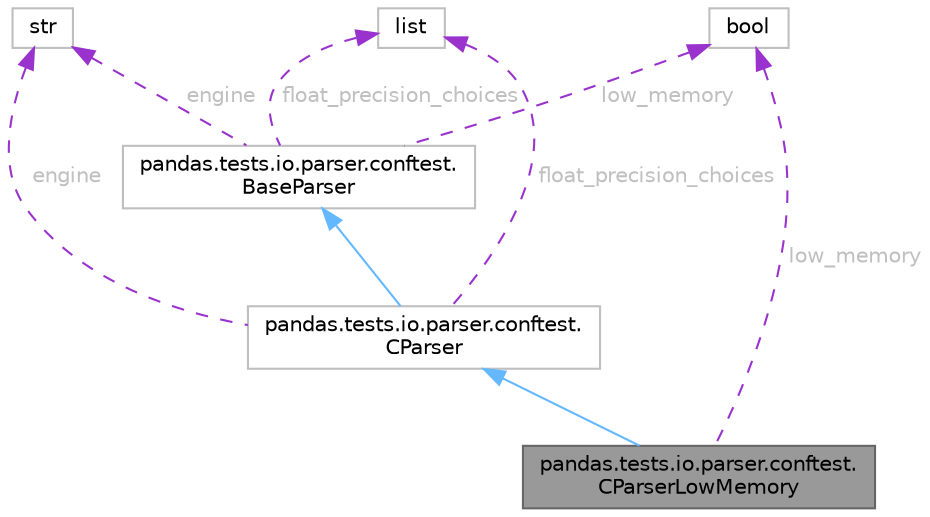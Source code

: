 digraph "pandas.tests.io.parser.conftest.CParserLowMemory"
{
 // LATEX_PDF_SIZE
  bgcolor="transparent";
  edge [fontname=Helvetica,fontsize=10,labelfontname=Helvetica,labelfontsize=10];
  node [fontname=Helvetica,fontsize=10,shape=box,height=0.2,width=0.4];
  Node1 [id="Node000001",label="pandas.tests.io.parser.conftest.\lCParserLowMemory",height=0.2,width=0.4,color="gray40", fillcolor="grey60", style="filled", fontcolor="black",tooltip=" "];
  Node2 -> Node1 [id="edge9_Node000001_Node000002",dir="back",color="steelblue1",style="solid",tooltip=" "];
  Node2 [id="Node000002",label="pandas.tests.io.parser.conftest.\lCParser",height=0.2,width=0.4,color="grey75", fillcolor="white", style="filled",URL="$dc/da6/classpandas_1_1tests_1_1io_1_1parser_1_1conftest_1_1CParser.html",tooltip=" "];
  Node3 -> Node2 [id="edge10_Node000002_Node000003",dir="back",color="steelblue1",style="solid",tooltip=" "];
  Node3 [id="Node000003",label="pandas.tests.io.parser.conftest.\lBaseParser",height=0.2,width=0.4,color="grey75", fillcolor="white", style="filled",URL="$dd/d95/classpandas_1_1tests_1_1io_1_1parser_1_1conftest_1_1BaseParser.html",tooltip=" "];
  Node4 -> Node3 [id="edge11_Node000003_Node000004",dir="back",color="darkorchid3",style="dashed",tooltip=" ",label=" engine",fontcolor="grey" ];
  Node4 [id="Node000004",label="str",height=0.2,width=0.4,color="grey75", fillcolor="white", style="filled",tooltip=" "];
  Node5 -> Node3 [id="edge12_Node000003_Node000005",dir="back",color="darkorchid3",style="dashed",tooltip=" ",label=" low_memory",fontcolor="grey" ];
  Node5 [id="Node000005",label="bool",height=0.2,width=0.4,color="grey75", fillcolor="white", style="filled",tooltip=" "];
  Node6 -> Node3 [id="edge13_Node000003_Node000006",dir="back",color="darkorchid3",style="dashed",tooltip=" ",label=" float_precision_choices",fontcolor="grey" ];
  Node6 [id="Node000006",label="list",height=0.2,width=0.4,color="grey75", fillcolor="white", style="filled",tooltip=" "];
  Node4 -> Node2 [id="edge14_Node000002_Node000004",dir="back",color="darkorchid3",style="dashed",tooltip=" ",label=" engine",fontcolor="grey" ];
  Node6 -> Node2 [id="edge15_Node000002_Node000006",dir="back",color="darkorchid3",style="dashed",tooltip=" ",label=" float_precision_choices",fontcolor="grey" ];
  Node5 -> Node1 [id="edge16_Node000001_Node000005",dir="back",color="darkorchid3",style="dashed",tooltip=" ",label=" low_memory",fontcolor="grey" ];
}
